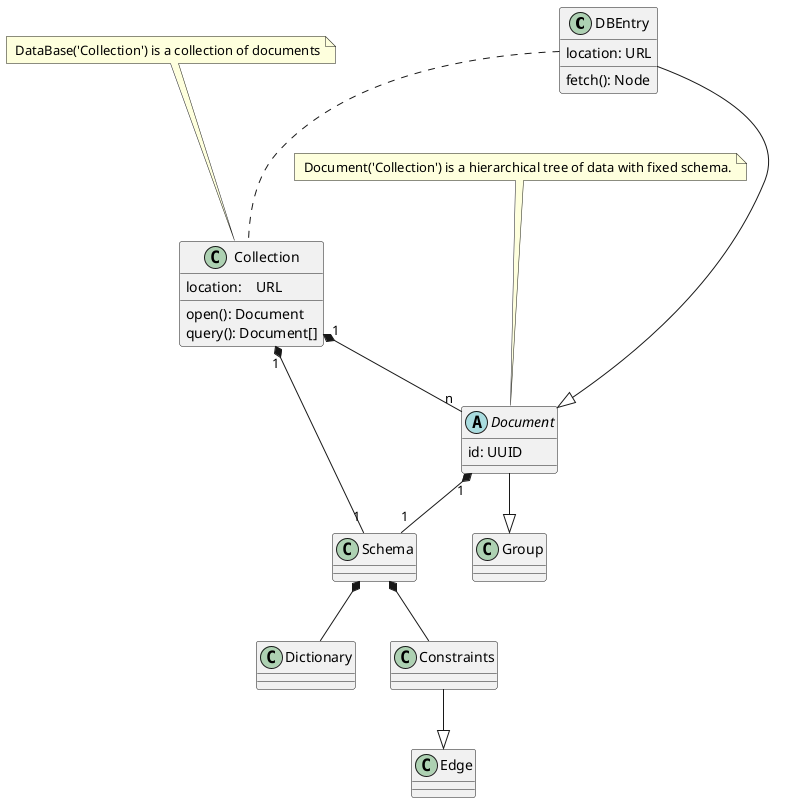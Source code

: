 @startuml DataBase 


class DBEntry{
    location: URL
    fetch(): Node
}

DBEntry --|> Document
DBEntry ... Collection

class Schema{
}

class Dictionary{
}


class Constraints{
}

Constraints --|> Edge

Schema *-- Dictionary
Schema *-- Constraints




abstract class Document{
    id: UUID
}

note " Document('Collection') is a hierarchical tree of data with fixed schema." as DocumentComment

DocumentComment ... Document

Document "1" *-- "1" Schema

Document --|> Group


class Collection{
    location:　URL
    open(): Document
    query(): Document[]
}

note " DataBase('Collection') is a collection of documents" as CollectionComment

CollectionComment ... Collection

Collection "1" *-- "n" Document
Collection "1" *-- "1" Schema

@enduml